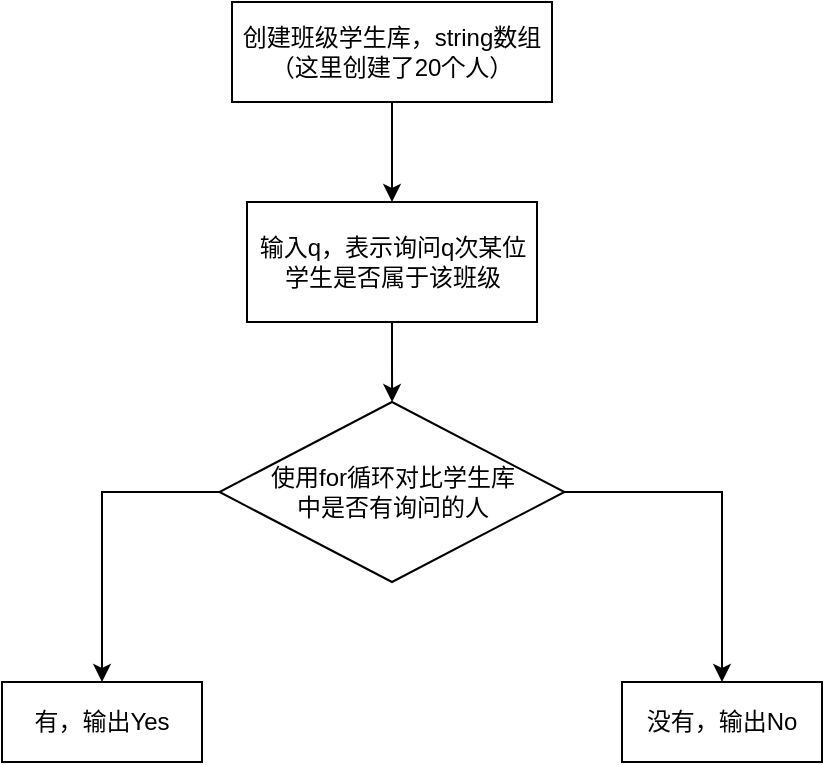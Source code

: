 <mxfile version="23.1.5" type="device">
  <diagram name="第 1 页" id="W7LKi3kCcDvlifWE6I20">
    <mxGraphModel dx="759" dy="513" grid="1" gridSize="10" guides="1" tooltips="1" connect="1" arrows="1" fold="1" page="1" pageScale="1" pageWidth="827" pageHeight="1169" math="0" shadow="0">
      <root>
        <mxCell id="0" />
        <mxCell id="1" parent="0" />
        <mxCell id="Vi_bm6lGqJO_MhyT9k2u-4" value="" style="edgeStyle=orthogonalEdgeStyle;rounded=0;orthogonalLoop=1;jettySize=auto;html=1;" edge="1" parent="1" source="Vi_bm6lGqJO_MhyT9k2u-2" target="Vi_bm6lGqJO_MhyT9k2u-3">
          <mxGeometry relative="1" as="geometry" />
        </mxCell>
        <mxCell id="Vi_bm6lGqJO_MhyT9k2u-2" value="创建班级学生库，string数组&lt;br&gt;（这里创建了20个人）" style="rounded=0;whiteSpace=wrap;html=1;" vertex="1" parent="1">
          <mxGeometry x="315" y="130" width="160" height="50" as="geometry" />
        </mxCell>
        <mxCell id="Vi_bm6lGqJO_MhyT9k2u-6" value="" style="edgeStyle=orthogonalEdgeStyle;rounded=0;orthogonalLoop=1;jettySize=auto;html=1;" edge="1" parent="1" source="Vi_bm6lGqJO_MhyT9k2u-3" target="Vi_bm6lGqJO_MhyT9k2u-5">
          <mxGeometry relative="1" as="geometry" />
        </mxCell>
        <mxCell id="Vi_bm6lGqJO_MhyT9k2u-3" value="输入q，表示询问q次某位学生是否属于该班级" style="whiteSpace=wrap;html=1;rounded=0;" vertex="1" parent="1">
          <mxGeometry x="322.5" y="230" width="145" height="60" as="geometry" />
        </mxCell>
        <mxCell id="Vi_bm6lGqJO_MhyT9k2u-8" value="" style="edgeStyle=orthogonalEdgeStyle;rounded=0;orthogonalLoop=1;jettySize=auto;html=1;" edge="1" parent="1" source="Vi_bm6lGqJO_MhyT9k2u-5" target="Vi_bm6lGqJO_MhyT9k2u-7">
          <mxGeometry relative="1" as="geometry" />
        </mxCell>
        <mxCell id="Vi_bm6lGqJO_MhyT9k2u-10" value="" style="edgeStyle=orthogonalEdgeStyle;rounded=0;orthogonalLoop=1;jettySize=auto;html=1;" edge="1" parent="1" source="Vi_bm6lGqJO_MhyT9k2u-5" target="Vi_bm6lGqJO_MhyT9k2u-9">
          <mxGeometry relative="1" as="geometry" />
        </mxCell>
        <mxCell id="Vi_bm6lGqJO_MhyT9k2u-5" value="使用for循环对比学生库&lt;br&gt;中是否有询问的人" style="rhombus;whiteSpace=wrap;html=1;rounded=0;" vertex="1" parent="1">
          <mxGeometry x="308.75" y="330" width="172.5" height="90" as="geometry" />
        </mxCell>
        <mxCell id="Vi_bm6lGqJO_MhyT9k2u-7" value="有，输出Yes" style="whiteSpace=wrap;html=1;rounded=0;" vertex="1" parent="1">
          <mxGeometry x="200" y="470" width="100" height="40" as="geometry" />
        </mxCell>
        <mxCell id="Vi_bm6lGqJO_MhyT9k2u-9" value="没有，输出No" style="whiteSpace=wrap;html=1;rounded=0;" vertex="1" parent="1">
          <mxGeometry x="510" y="470" width="100" height="40" as="geometry" />
        </mxCell>
      </root>
    </mxGraphModel>
  </diagram>
</mxfile>
